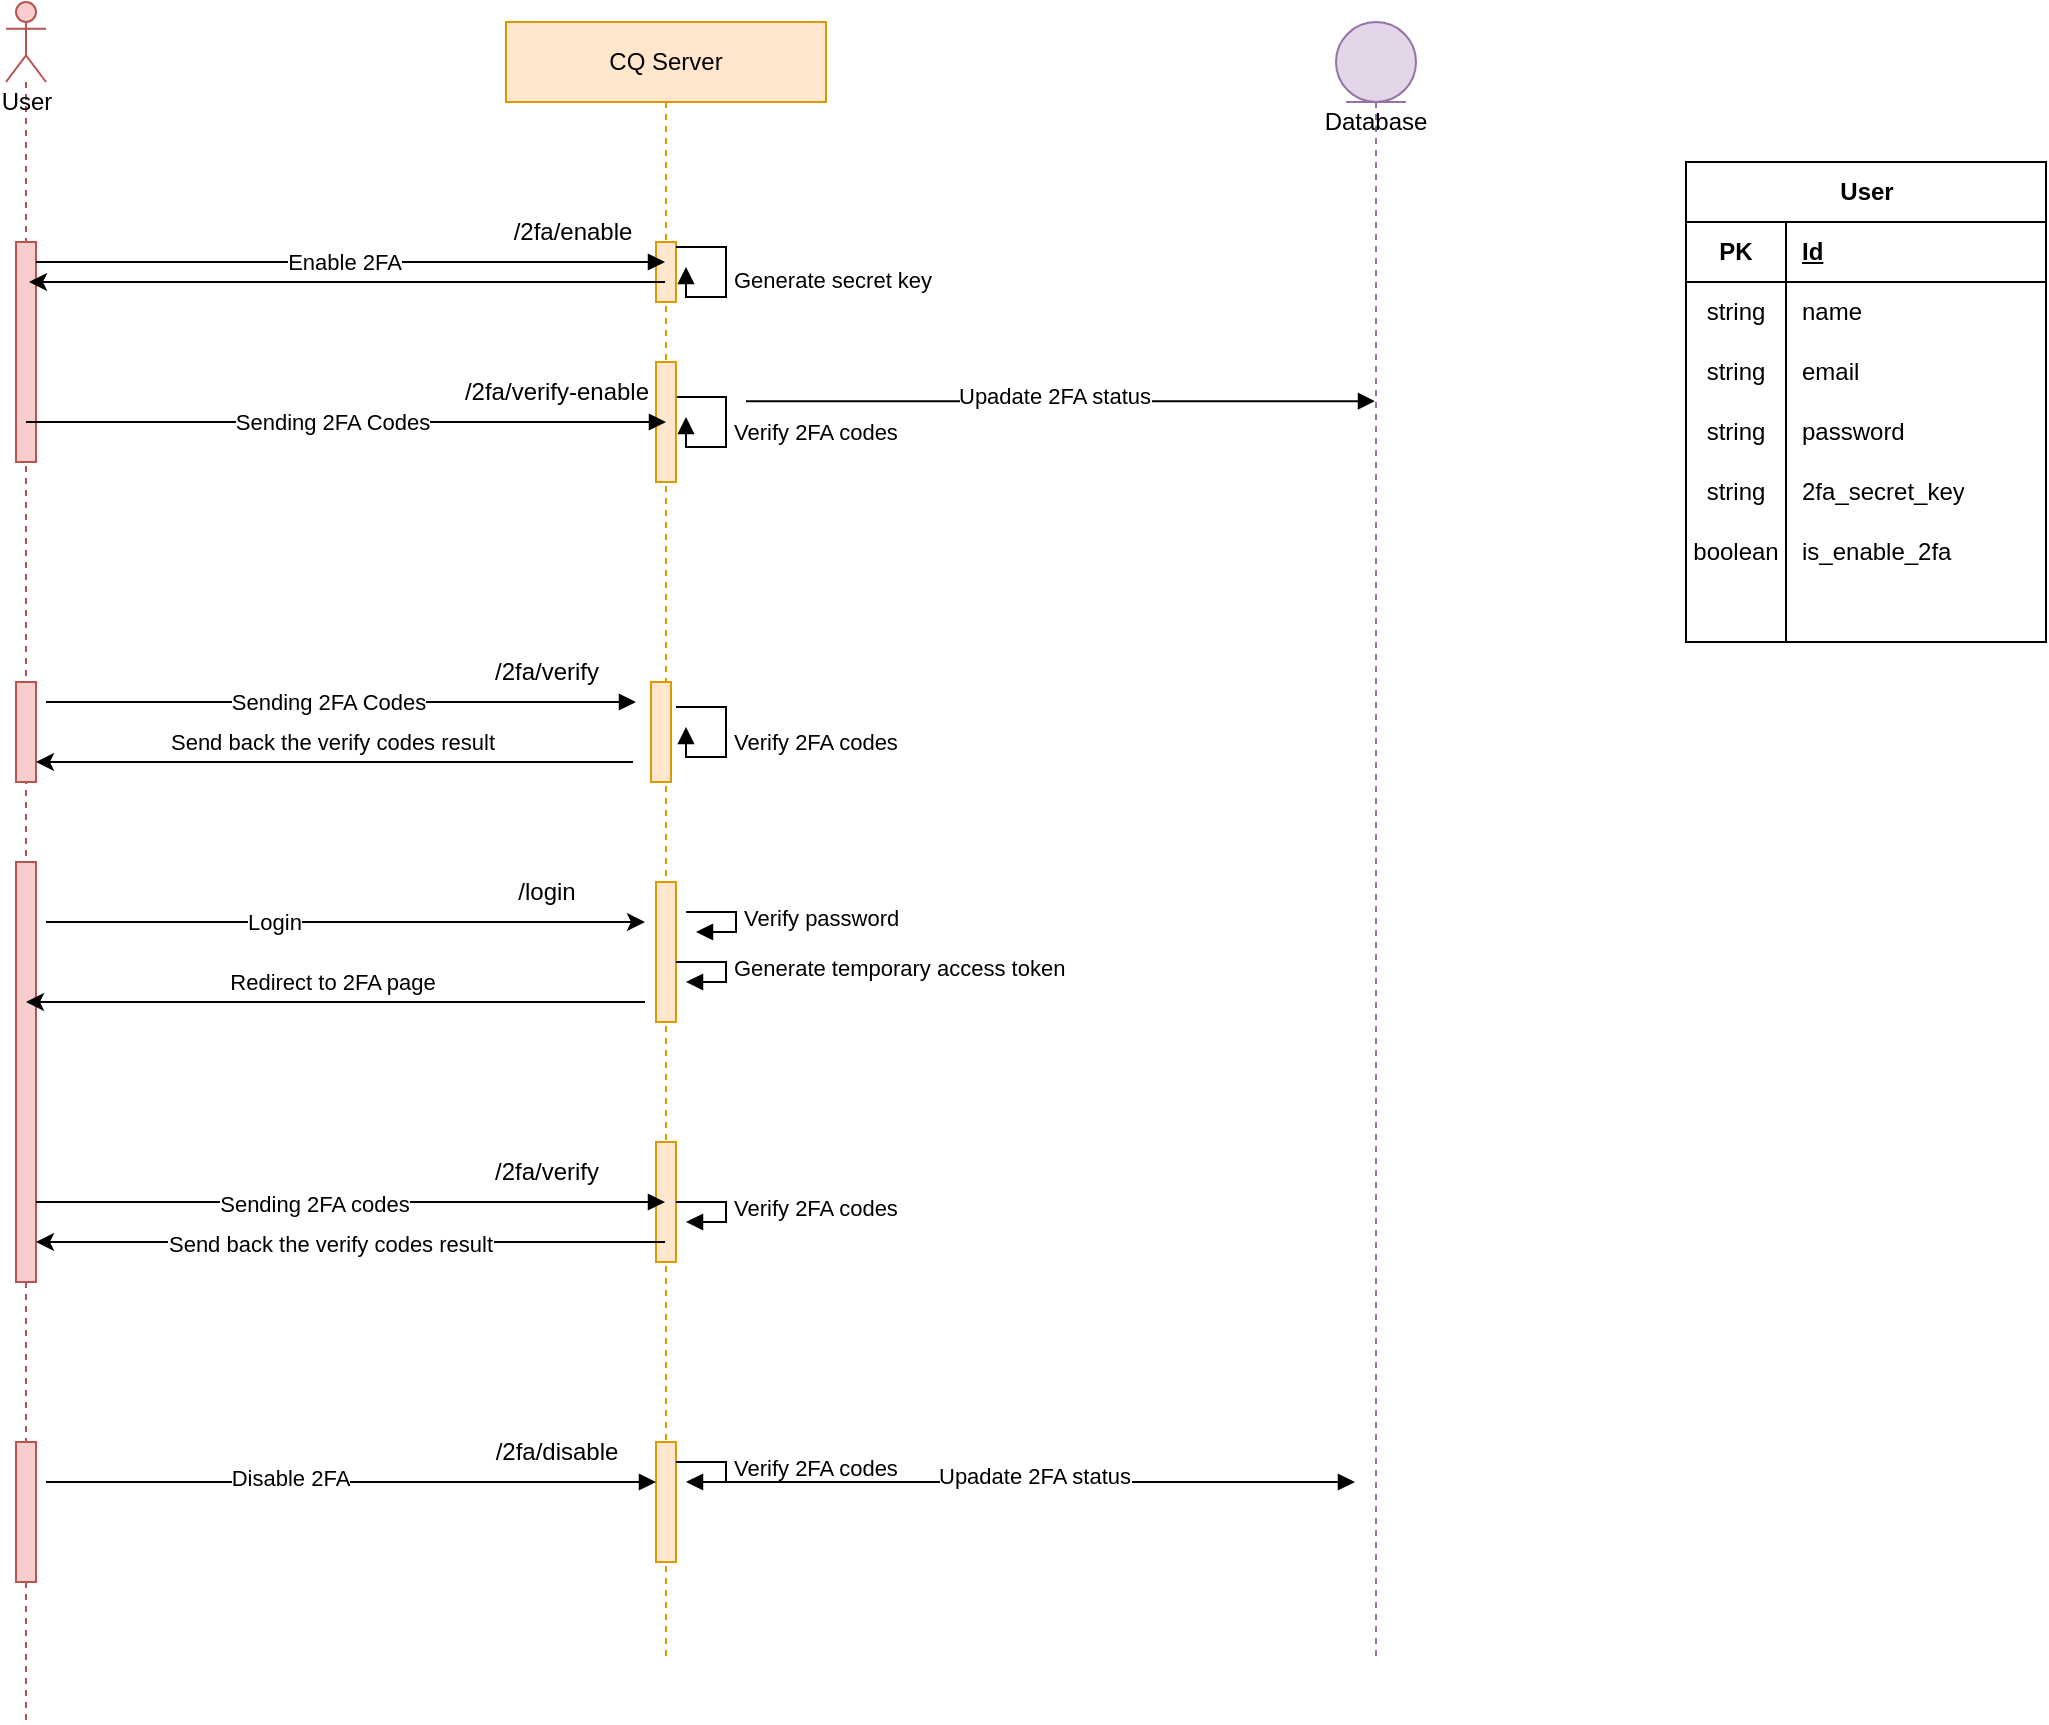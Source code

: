 <mxfile version="24.7.6">
  <diagram name="Page-1" id="0Bnyg_5KxDAGfdB3GQrT">
    <mxGraphModel dx="2093" dy="636" grid="1" gridSize="10" guides="1" tooltips="1" connect="1" arrows="1" fold="1" page="1" pageScale="1" pageWidth="850" pageHeight="1100" math="0" shadow="0">
      <root>
        <mxCell id="0" />
        <mxCell id="1" parent="0" />
        <mxCell id="78_CdCyPFsRvzOvAjw7i-1" value="User" style="shape=umlLifeline;participant=umlActor;perimeter=lifelinePerimeter;html=1;container=1;collapsible=0;recursiveResize=0;verticalAlign=top;spacingTop=36;outlineConnect=0;size=40;fillColor=#f8cecc;strokeColor=#b85450;" vertex="1" parent="1">
          <mxGeometry x="-120" y="200" width="20" height="860" as="geometry" />
        </mxCell>
        <mxCell id="78_CdCyPFsRvzOvAjw7i-56" value="" style="html=1;points=[];perimeter=orthogonalPerimeter;fillColor=#f8cecc;strokeColor=#b85450;" vertex="1" parent="78_CdCyPFsRvzOvAjw7i-1">
          <mxGeometry x="5" y="120" width="10" height="110" as="geometry" />
        </mxCell>
        <mxCell id="78_CdCyPFsRvzOvAjw7i-80" value="" style="html=1;points=[];perimeter=orthogonalPerimeter;fillColor=#f8cecc;strokeColor=#b85450;" vertex="1" parent="78_CdCyPFsRvzOvAjw7i-1">
          <mxGeometry x="5" y="430" width="10" height="210" as="geometry" />
        </mxCell>
        <mxCell id="78_CdCyPFsRvzOvAjw7i-134" value="" style="html=1;points=[];perimeter=orthogonalPerimeter;fillColor=#f8cecc;strokeColor=#b85450;" vertex="1" parent="78_CdCyPFsRvzOvAjw7i-1">
          <mxGeometry x="5" y="340" width="10" height="50" as="geometry" />
        </mxCell>
        <mxCell id="78_CdCyPFsRvzOvAjw7i-158" value="" style="html=1;points=[];perimeter=orthogonalPerimeter;fillColor=#f8cecc;strokeColor=#b85450;" vertex="1" parent="78_CdCyPFsRvzOvAjw7i-1">
          <mxGeometry x="5" y="720" width="10" height="70" as="geometry" />
        </mxCell>
        <mxCell id="78_CdCyPFsRvzOvAjw7i-3" value="CQ Server" style="shape=umlLifeline;perimeter=lifelinePerimeter;whiteSpace=wrap;html=1;container=1;collapsible=0;recursiveResize=0;outlineConnect=0;fillColor=#ffe6cc;strokeColor=#d79b00;" vertex="1" parent="1">
          <mxGeometry x="130" y="210" width="160" height="820" as="geometry" />
        </mxCell>
        <mxCell id="78_CdCyPFsRvzOvAjw7i-61" value="" style="html=1;points=[];perimeter=orthogonalPerimeter;fillColor=#ffe6cc;strokeColor=#d79b00;" vertex="1" parent="78_CdCyPFsRvzOvAjw7i-3">
          <mxGeometry x="75" y="110" width="10" height="30" as="geometry" />
        </mxCell>
        <mxCell id="78_CdCyPFsRvzOvAjw7i-84" value="" style="html=1;points=[];perimeter=orthogonalPerimeter;fillColor=#ffe6cc;strokeColor=#d79b00;" vertex="1" parent="78_CdCyPFsRvzOvAjw7i-3">
          <mxGeometry x="75" y="430" width="10" height="70" as="geometry" />
        </mxCell>
        <mxCell id="78_CdCyPFsRvzOvAjw7i-92" value="Verify 2FA codes" style="edgeStyle=orthogonalEdgeStyle;html=1;align=left;spacingLeft=2;endArrow=block;rounded=0;entryX=1;entryY=0;" edge="1" parent="78_CdCyPFsRvzOvAjw7i-3">
          <mxGeometry x="-0.012" relative="1" as="geometry">
            <mxPoint x="85" y="187.5" as="sourcePoint" />
            <Array as="points">
              <mxPoint x="110" y="187.5" />
              <mxPoint x="110" y="212.5" />
              <mxPoint x="90" y="212.5" />
            </Array>
            <mxPoint x="90" y="197.5" as="targetPoint" />
            <mxPoint as="offset" />
          </mxGeometry>
        </mxCell>
        <mxCell id="78_CdCyPFsRvzOvAjw7i-100" value="" style="html=1;points=[];perimeter=orthogonalPerimeter;fillColor=#ffe6cc;strokeColor=#d79b00;" vertex="1" parent="78_CdCyPFsRvzOvAjw7i-3">
          <mxGeometry x="75" y="560" width="10" height="60" as="geometry" />
        </mxCell>
        <mxCell id="78_CdCyPFsRvzOvAjw7i-135" value="" style="html=1;points=[];perimeter=orthogonalPerimeter;fillColor=#ffe6cc;strokeColor=#d79b00;" vertex="1" parent="78_CdCyPFsRvzOvAjw7i-3">
          <mxGeometry x="72.5" y="330" width="10" height="50" as="geometry" />
        </mxCell>
        <mxCell id="78_CdCyPFsRvzOvAjw7i-136" value="Verify 2FA codes" style="edgeStyle=orthogonalEdgeStyle;html=1;align=left;spacingLeft=2;endArrow=block;rounded=0;entryX=1;entryY=0;" edge="1" parent="78_CdCyPFsRvzOvAjw7i-3">
          <mxGeometry x="-0.012" relative="1" as="geometry">
            <mxPoint x="85" y="342.5" as="sourcePoint" />
            <Array as="points">
              <mxPoint x="110" y="342.5" />
              <mxPoint x="110" y="367.5" />
              <mxPoint x="90" y="367.5" />
            </Array>
            <mxPoint x="90" y="352.5" as="targetPoint" />
            <mxPoint as="offset" />
          </mxGeometry>
        </mxCell>
        <mxCell id="78_CdCyPFsRvzOvAjw7i-149" value="/2fa/enable" style="text;html=1;align=center;verticalAlign=middle;resizable=0;points=[];autosize=1;strokeColor=none;fillColor=none;" vertex="1" parent="78_CdCyPFsRvzOvAjw7i-3">
          <mxGeometry x="-7.5" y="90" width="80" height="30" as="geometry" />
        </mxCell>
        <mxCell id="78_CdCyPFsRvzOvAjw7i-150" value="Generate secret key" style="edgeStyle=orthogonalEdgeStyle;html=1;align=left;spacingLeft=2;endArrow=block;rounded=0;entryX=1;entryY=0;" edge="1" parent="78_CdCyPFsRvzOvAjw7i-3">
          <mxGeometry x="-0.012" relative="1" as="geometry">
            <mxPoint x="85" y="112.48" as="sourcePoint" />
            <Array as="points">
              <mxPoint x="110" y="112.48" />
              <mxPoint x="110" y="137.48" />
              <mxPoint x="90" y="137.48" />
            </Array>
            <mxPoint x="90" y="122.48" as="targetPoint" />
            <mxPoint as="offset" />
          </mxGeometry>
        </mxCell>
        <mxCell id="78_CdCyPFsRvzOvAjw7i-151" value="" style="html=1;points=[];perimeter=orthogonalPerimeter;fillColor=#ffe6cc;strokeColor=#d79b00;" vertex="1" parent="78_CdCyPFsRvzOvAjw7i-3">
          <mxGeometry x="75" y="170" width="10" height="60" as="geometry" />
        </mxCell>
        <mxCell id="78_CdCyPFsRvzOvAjw7i-152" value="/2fa/verify-enable" style="text;html=1;align=center;verticalAlign=middle;resizable=0;points=[];autosize=1;strokeColor=none;fillColor=none;" vertex="1" parent="78_CdCyPFsRvzOvAjw7i-3">
          <mxGeometry x="-35" y="170" width="120" height="30" as="geometry" />
        </mxCell>
        <mxCell id="78_CdCyPFsRvzOvAjw7i-89" value="Verify password" style="edgeStyle=orthogonalEdgeStyle;html=1;align=left;spacingLeft=2;endArrow=block;rounded=0;entryX=1;entryY=0;" edge="1" parent="78_CdCyPFsRvzOvAjw7i-3">
          <mxGeometry relative="1" as="geometry">
            <mxPoint x="90" y="445" as="sourcePoint" />
            <Array as="points">
              <mxPoint x="115" y="445" />
              <mxPoint x="115" y="455" />
            </Array>
            <mxPoint x="95" y="455" as="targetPoint" />
          </mxGeometry>
        </mxCell>
        <mxCell id="78_CdCyPFsRvzOvAjw7i-99" value="Verify 2FA codes" style="edgeStyle=orthogonalEdgeStyle;html=1;align=left;spacingLeft=2;endArrow=block;rounded=0;entryX=1;entryY=0;" edge="1" parent="78_CdCyPFsRvzOvAjw7i-3">
          <mxGeometry relative="1" as="geometry">
            <mxPoint x="85" y="590" as="sourcePoint" />
            <Array as="points">
              <mxPoint x="110" y="590" />
              <mxPoint x="110" y="600" />
            </Array>
            <mxPoint x="90" y="600" as="targetPoint" />
          </mxGeometry>
        </mxCell>
        <mxCell id="78_CdCyPFsRvzOvAjw7i-154" value="/2fa/verify" style="text;html=1;align=center;verticalAlign=middle;resizable=0;points=[];autosize=1;strokeColor=none;fillColor=none;" vertex="1" parent="78_CdCyPFsRvzOvAjw7i-3">
          <mxGeometry x="-20" y="310" width="80" height="30" as="geometry" />
        </mxCell>
        <mxCell id="78_CdCyPFsRvzOvAjw7i-155" value="Generate temporary access token" style="edgeStyle=orthogonalEdgeStyle;html=1;align=left;spacingLeft=2;endArrow=block;rounded=0;entryX=1;entryY=0;" edge="1" parent="78_CdCyPFsRvzOvAjw7i-3">
          <mxGeometry relative="1" as="geometry">
            <mxPoint x="85" y="470" as="sourcePoint" />
            <Array as="points">
              <mxPoint x="110" y="470" />
              <mxPoint x="110" y="480" />
            </Array>
            <mxPoint x="90" y="480" as="targetPoint" />
          </mxGeometry>
        </mxCell>
        <mxCell id="78_CdCyPFsRvzOvAjw7i-156" value="/login" style="text;html=1;align=center;verticalAlign=middle;resizable=0;points=[];autosize=1;strokeColor=none;fillColor=none;" vertex="1" parent="78_CdCyPFsRvzOvAjw7i-3">
          <mxGeometry x="-5" y="420" width="50" height="30" as="geometry" />
        </mxCell>
        <mxCell id="78_CdCyPFsRvzOvAjw7i-157" value="/2fa/verify" style="text;html=1;align=center;verticalAlign=middle;resizable=0;points=[];autosize=1;strokeColor=none;fillColor=none;" vertex="1" parent="78_CdCyPFsRvzOvAjw7i-3">
          <mxGeometry x="-20" y="560" width="80" height="30" as="geometry" />
        </mxCell>
        <mxCell id="78_CdCyPFsRvzOvAjw7i-160" value="" style="html=1;points=[];perimeter=orthogonalPerimeter;fillColor=#ffe6cc;strokeColor=#d79b00;" vertex="1" parent="78_CdCyPFsRvzOvAjw7i-3">
          <mxGeometry x="75" y="710" width="10" height="60" as="geometry" />
        </mxCell>
        <mxCell id="78_CdCyPFsRvzOvAjw7i-162" value="/2fa/disable" style="text;html=1;align=center;verticalAlign=middle;resizable=0;points=[];autosize=1;strokeColor=none;fillColor=none;" vertex="1" parent="78_CdCyPFsRvzOvAjw7i-3">
          <mxGeometry x="-15" y="700" width="80" height="30" as="geometry" />
        </mxCell>
        <mxCell id="78_CdCyPFsRvzOvAjw7i-168" value="Verify 2FA codes" style="edgeStyle=orthogonalEdgeStyle;html=1;align=left;spacingLeft=2;endArrow=block;rounded=0;entryX=1;entryY=0;" edge="1" parent="78_CdCyPFsRvzOvAjw7i-3">
          <mxGeometry relative="1" as="geometry">
            <mxPoint x="85" y="720" as="sourcePoint" />
            <Array as="points">
              <mxPoint x="110" y="720" />
              <mxPoint x="110" y="730" />
            </Array>
            <mxPoint x="90" y="730" as="targetPoint" />
          </mxGeometry>
        </mxCell>
        <mxCell id="78_CdCyPFsRvzOvAjw7i-22" value="Database" style="shape=umlLifeline;participant=umlEntity;perimeter=lifelinePerimeter;whiteSpace=wrap;html=1;container=1;collapsible=0;recursiveResize=0;verticalAlign=top;spacingTop=36;outlineConnect=0;fillColor=#e1d5e7;strokeColor=#9673a6;" vertex="1" parent="1">
          <mxGeometry x="545" y="210" width="40" height="820" as="geometry" />
        </mxCell>
        <mxCell id="78_CdCyPFsRvzOvAjw7i-73" value="" style="html=1;verticalAlign=bottom;endArrow=block;rounded=0;" edge="1" parent="1" target="78_CdCyPFsRvzOvAjw7i-3">
          <mxGeometry relative="1" as="geometry">
            <mxPoint x="-105" y="330" as="sourcePoint" />
            <mxPoint x="190" y="330" as="targetPoint" />
          </mxGeometry>
        </mxCell>
        <mxCell id="78_CdCyPFsRvzOvAjw7i-74" value="" style="endArrow=classic;html=1;rounded=0;entryX=1.1;entryY=0.117;entryDx=0;entryDy=0;entryPerimeter=0;" edge="1" parent="1" source="78_CdCyPFsRvzOvAjw7i-3">
          <mxGeometry relative="1" as="geometry">
            <mxPoint x="190" y="340" as="sourcePoint" />
            <mxPoint x="-108.5" y="340.0" as="targetPoint" />
          </mxGeometry>
        </mxCell>
        <mxCell id="78_CdCyPFsRvzOvAjw7i-75" value="Enable 2FA" style="edgeLabel;html=1;align=center;verticalAlign=middle;resizable=0;points=[];" vertex="1" connectable="0" parent="78_CdCyPFsRvzOvAjw7i-74">
          <mxGeometry x="0.019" y="1" relative="1" as="geometry">
            <mxPoint x="1" y="-11" as="offset" />
          </mxGeometry>
        </mxCell>
        <mxCell id="78_CdCyPFsRvzOvAjw7i-78" value="" style="html=1;verticalAlign=bottom;endArrow=block;rounded=0;" edge="1" parent="1">
          <mxGeometry relative="1" as="geometry">
            <mxPoint x="250" y="399.6" as="sourcePoint" />
            <mxPoint x="564.5" y="399.6" as="targetPoint" />
          </mxGeometry>
        </mxCell>
        <mxCell id="78_CdCyPFsRvzOvAjw7i-79" value="Upadate 2FA status" style="edgeLabel;html=1;align=center;verticalAlign=middle;resizable=0;points=[];" vertex="1" connectable="0" parent="78_CdCyPFsRvzOvAjw7i-78">
          <mxGeometry x="-0.025" y="3" relative="1" as="geometry">
            <mxPoint as="offset" />
          </mxGeometry>
        </mxCell>
        <mxCell id="78_CdCyPFsRvzOvAjw7i-82" value="" style="endArrow=classic;html=1;rounded=0;" edge="1" parent="1">
          <mxGeometry width="50" height="50" relative="1" as="geometry">
            <mxPoint x="-100" y="660" as="sourcePoint" />
            <mxPoint x="199.5" y="660" as="targetPoint" />
          </mxGeometry>
        </mxCell>
        <mxCell id="78_CdCyPFsRvzOvAjw7i-83" value="Login" style="edgeLabel;html=1;align=center;verticalAlign=middle;resizable=0;points=[];" vertex="1" connectable="0" parent="78_CdCyPFsRvzOvAjw7i-82">
          <mxGeometry x="-0.239" relative="1" as="geometry">
            <mxPoint as="offset" />
          </mxGeometry>
        </mxCell>
        <mxCell id="78_CdCyPFsRvzOvAjw7i-90" value="" style="endArrow=classic;html=1;rounded=0;" edge="1" parent="1">
          <mxGeometry relative="1" as="geometry">
            <mxPoint x="199.5" y="700" as="sourcePoint" />
            <mxPoint x="-110" y="700" as="targetPoint" />
          </mxGeometry>
        </mxCell>
        <mxCell id="78_CdCyPFsRvzOvAjw7i-91" value="Redirect to 2FA page" style="edgeLabel;html=1;align=center;verticalAlign=middle;resizable=0;points=[];" vertex="1" connectable="0" parent="78_CdCyPFsRvzOvAjw7i-90">
          <mxGeometry x="0.019" y="1" relative="1" as="geometry">
            <mxPoint x="1" y="-11" as="offset" />
          </mxGeometry>
        </mxCell>
        <mxCell id="78_CdCyPFsRvzOvAjw7i-97" value="" style="html=1;verticalAlign=bottom;endArrow=block;rounded=0;" edge="1" parent="1" target="78_CdCyPFsRvzOvAjw7i-3">
          <mxGeometry relative="1" as="geometry">
            <mxPoint x="-105" y="800" as="sourcePoint" />
            <mxPoint x="190" y="800" as="targetPoint" />
          </mxGeometry>
        </mxCell>
        <mxCell id="78_CdCyPFsRvzOvAjw7i-98" value="Sending 2FA codes" style="edgeLabel;html=1;align=center;verticalAlign=middle;resizable=0;points=[];" vertex="1" connectable="0" parent="78_CdCyPFsRvzOvAjw7i-97">
          <mxGeometry x="-0.117" y="-1" relative="1" as="geometry">
            <mxPoint as="offset" />
          </mxGeometry>
        </mxCell>
        <mxCell id="78_CdCyPFsRvzOvAjw7i-104" value="User" style="shape=table;startSize=30;container=1;collapsible=1;childLayout=tableLayout;fixedRows=1;rowLines=0;fontStyle=1;align=center;resizeLast=1;html=1;" vertex="1" parent="1">
          <mxGeometry x="720" y="280" width="180" height="240" as="geometry" />
        </mxCell>
        <mxCell id="78_CdCyPFsRvzOvAjw7i-105" value="" style="shape=tableRow;horizontal=0;startSize=0;swimlaneHead=0;swimlaneBody=0;fillColor=none;collapsible=0;dropTarget=0;points=[[0,0.5],[1,0.5]];portConstraint=eastwest;top=0;left=0;right=0;bottom=1;" vertex="1" parent="78_CdCyPFsRvzOvAjw7i-104">
          <mxGeometry y="30" width="180" height="30" as="geometry" />
        </mxCell>
        <mxCell id="78_CdCyPFsRvzOvAjw7i-106" value="PK" style="shape=partialRectangle;connectable=0;fillColor=none;top=0;left=0;bottom=0;right=0;fontStyle=1;overflow=hidden;whiteSpace=wrap;html=1;" vertex="1" parent="78_CdCyPFsRvzOvAjw7i-105">
          <mxGeometry width="50" height="30" as="geometry">
            <mxRectangle width="50" height="30" as="alternateBounds" />
          </mxGeometry>
        </mxCell>
        <mxCell id="78_CdCyPFsRvzOvAjw7i-107" value="Id" style="shape=partialRectangle;connectable=0;fillColor=none;top=0;left=0;bottom=0;right=0;align=left;spacingLeft=6;fontStyle=5;overflow=hidden;whiteSpace=wrap;html=1;" vertex="1" parent="78_CdCyPFsRvzOvAjw7i-105">
          <mxGeometry x="50" width="130" height="30" as="geometry">
            <mxRectangle width="130" height="30" as="alternateBounds" />
          </mxGeometry>
        </mxCell>
        <mxCell id="78_CdCyPFsRvzOvAjw7i-108" value="" style="shape=tableRow;horizontal=0;startSize=0;swimlaneHead=0;swimlaneBody=0;fillColor=none;collapsible=0;dropTarget=0;points=[[0,0.5],[1,0.5]];portConstraint=eastwest;top=0;left=0;right=0;bottom=0;" vertex="1" parent="78_CdCyPFsRvzOvAjw7i-104">
          <mxGeometry y="60" width="180" height="30" as="geometry" />
        </mxCell>
        <mxCell id="78_CdCyPFsRvzOvAjw7i-109" value="string" style="shape=partialRectangle;connectable=0;fillColor=none;top=0;left=0;bottom=0;right=0;editable=1;overflow=hidden;whiteSpace=wrap;html=1;" vertex="1" parent="78_CdCyPFsRvzOvAjw7i-108">
          <mxGeometry width="50" height="30" as="geometry">
            <mxRectangle width="50" height="30" as="alternateBounds" />
          </mxGeometry>
        </mxCell>
        <mxCell id="78_CdCyPFsRvzOvAjw7i-110" value="name" style="shape=partialRectangle;connectable=0;fillColor=none;top=0;left=0;bottom=0;right=0;align=left;spacingLeft=6;overflow=hidden;whiteSpace=wrap;html=1;" vertex="1" parent="78_CdCyPFsRvzOvAjw7i-108">
          <mxGeometry x="50" width="130" height="30" as="geometry">
            <mxRectangle width="130" height="30" as="alternateBounds" />
          </mxGeometry>
        </mxCell>
        <mxCell id="78_CdCyPFsRvzOvAjw7i-111" value="" style="shape=tableRow;horizontal=0;startSize=0;swimlaneHead=0;swimlaneBody=0;fillColor=none;collapsible=0;dropTarget=0;points=[[0,0.5],[1,0.5]];portConstraint=eastwest;top=0;left=0;right=0;bottom=0;" vertex="1" parent="78_CdCyPFsRvzOvAjw7i-104">
          <mxGeometry y="90" width="180" height="30" as="geometry" />
        </mxCell>
        <mxCell id="78_CdCyPFsRvzOvAjw7i-112" value="string" style="shape=partialRectangle;connectable=0;fillColor=none;top=0;left=0;bottom=0;right=0;editable=1;overflow=hidden;whiteSpace=wrap;html=1;" vertex="1" parent="78_CdCyPFsRvzOvAjw7i-111">
          <mxGeometry width="50" height="30" as="geometry">
            <mxRectangle width="50" height="30" as="alternateBounds" />
          </mxGeometry>
        </mxCell>
        <mxCell id="78_CdCyPFsRvzOvAjw7i-113" value="email" style="shape=partialRectangle;connectable=0;fillColor=none;top=0;left=0;bottom=0;right=0;align=left;spacingLeft=6;overflow=hidden;whiteSpace=wrap;html=1;" vertex="1" parent="78_CdCyPFsRvzOvAjw7i-111">
          <mxGeometry x="50" width="130" height="30" as="geometry">
            <mxRectangle width="130" height="30" as="alternateBounds" />
          </mxGeometry>
        </mxCell>
        <mxCell id="78_CdCyPFsRvzOvAjw7i-114" value="" style="shape=tableRow;horizontal=0;startSize=0;swimlaneHead=0;swimlaneBody=0;fillColor=none;collapsible=0;dropTarget=0;points=[[0,0.5],[1,0.5]];portConstraint=eastwest;top=0;left=0;right=0;bottom=0;" vertex="1" parent="78_CdCyPFsRvzOvAjw7i-104">
          <mxGeometry y="120" width="180" height="30" as="geometry" />
        </mxCell>
        <mxCell id="78_CdCyPFsRvzOvAjw7i-115" value="string" style="shape=partialRectangle;connectable=0;fillColor=none;top=0;left=0;bottom=0;right=0;editable=1;overflow=hidden;whiteSpace=wrap;html=1;" vertex="1" parent="78_CdCyPFsRvzOvAjw7i-114">
          <mxGeometry width="50" height="30" as="geometry">
            <mxRectangle width="50" height="30" as="alternateBounds" />
          </mxGeometry>
        </mxCell>
        <mxCell id="78_CdCyPFsRvzOvAjw7i-116" value="password" style="shape=partialRectangle;connectable=0;fillColor=none;top=0;left=0;bottom=0;right=0;align=left;spacingLeft=6;overflow=hidden;whiteSpace=wrap;html=1;" vertex="1" parent="78_CdCyPFsRvzOvAjw7i-114">
          <mxGeometry x="50" width="130" height="30" as="geometry">
            <mxRectangle width="130" height="30" as="alternateBounds" />
          </mxGeometry>
        </mxCell>
        <mxCell id="78_CdCyPFsRvzOvAjw7i-117" value="" style="shape=tableRow;horizontal=0;startSize=0;swimlaneHead=0;swimlaneBody=0;fillColor=none;collapsible=0;dropTarget=0;points=[[0,0.5],[1,0.5]];portConstraint=eastwest;top=0;left=0;right=0;bottom=0;" vertex="1" parent="78_CdCyPFsRvzOvAjw7i-104">
          <mxGeometry y="150" width="180" height="30" as="geometry" />
        </mxCell>
        <mxCell id="78_CdCyPFsRvzOvAjw7i-118" value="string" style="shape=partialRectangle;connectable=0;fillColor=none;top=0;left=0;bottom=0;right=0;editable=1;overflow=hidden;whiteSpace=wrap;html=1;" vertex="1" parent="78_CdCyPFsRvzOvAjw7i-117">
          <mxGeometry width="50" height="30" as="geometry">
            <mxRectangle width="50" height="30" as="alternateBounds" />
          </mxGeometry>
        </mxCell>
        <mxCell id="78_CdCyPFsRvzOvAjw7i-119" value="2fa_secret_key" style="shape=partialRectangle;connectable=0;fillColor=none;top=0;left=0;bottom=0;right=0;align=left;spacingLeft=6;overflow=hidden;whiteSpace=wrap;html=1;" vertex="1" parent="78_CdCyPFsRvzOvAjw7i-117">
          <mxGeometry x="50" width="130" height="30" as="geometry">
            <mxRectangle width="130" height="30" as="alternateBounds" />
          </mxGeometry>
        </mxCell>
        <mxCell id="78_CdCyPFsRvzOvAjw7i-120" value="" style="shape=tableRow;horizontal=0;startSize=0;swimlaneHead=0;swimlaneBody=0;fillColor=none;collapsible=0;dropTarget=0;points=[[0,0.5],[1,0.5]];portConstraint=eastwest;top=0;left=0;right=0;bottom=0;" vertex="1" parent="78_CdCyPFsRvzOvAjw7i-104">
          <mxGeometry y="180" width="180" height="30" as="geometry" />
        </mxCell>
        <mxCell id="78_CdCyPFsRvzOvAjw7i-121" value="" style="shape=partialRectangle;connectable=0;fillColor=none;top=0;left=0;bottom=0;right=0;editable=1;overflow=hidden;whiteSpace=wrap;html=1;" vertex="1" parent="78_CdCyPFsRvzOvAjw7i-120">
          <mxGeometry width="50" height="30" as="geometry">
            <mxRectangle width="50" height="30" as="alternateBounds" />
          </mxGeometry>
        </mxCell>
        <mxCell id="78_CdCyPFsRvzOvAjw7i-122" value="" style="shape=partialRectangle;connectable=0;fillColor=none;top=0;left=0;bottom=0;right=0;align=left;spacingLeft=6;overflow=hidden;whiteSpace=wrap;html=1;" vertex="1" parent="78_CdCyPFsRvzOvAjw7i-120">
          <mxGeometry x="50" width="130" height="30" as="geometry">
            <mxRectangle width="130" height="30" as="alternateBounds" />
          </mxGeometry>
        </mxCell>
        <mxCell id="78_CdCyPFsRvzOvAjw7i-126" value="" style="shape=tableRow;horizontal=0;startSize=0;swimlaneHead=0;swimlaneBody=0;fillColor=none;collapsible=0;dropTarget=0;points=[[0,0.5],[1,0.5]];portConstraint=eastwest;top=0;left=0;right=0;bottom=0;" vertex="1" parent="78_CdCyPFsRvzOvAjw7i-104">
          <mxGeometry y="210" width="180" height="30" as="geometry" />
        </mxCell>
        <mxCell id="78_CdCyPFsRvzOvAjw7i-127" value="" style="shape=partialRectangle;connectable=0;fillColor=none;top=0;left=0;bottom=0;right=0;editable=1;overflow=hidden;whiteSpace=wrap;html=1;" vertex="1" parent="78_CdCyPFsRvzOvAjw7i-126">
          <mxGeometry width="50" height="30" as="geometry">
            <mxRectangle width="50" height="30" as="alternateBounds" />
          </mxGeometry>
        </mxCell>
        <mxCell id="78_CdCyPFsRvzOvAjw7i-128" value="" style="shape=partialRectangle;connectable=0;fillColor=none;top=0;left=0;bottom=0;right=0;align=left;spacingLeft=6;overflow=hidden;whiteSpace=wrap;html=1;" vertex="1" parent="78_CdCyPFsRvzOvAjw7i-126">
          <mxGeometry x="50" width="130" height="30" as="geometry">
            <mxRectangle width="130" height="30" as="alternateBounds" />
          </mxGeometry>
        </mxCell>
        <mxCell id="78_CdCyPFsRvzOvAjw7i-130" value="boolean" style="shape=partialRectangle;connectable=0;fillColor=none;top=0;left=0;bottom=0;right=0;editable=1;overflow=hidden;whiteSpace=wrap;html=1;" vertex="1" parent="1">
          <mxGeometry x="720" y="460" width="50" height="30" as="geometry">
            <mxRectangle width="50" height="30" as="alternateBounds" />
          </mxGeometry>
        </mxCell>
        <mxCell id="78_CdCyPFsRvzOvAjw7i-131" value="is_enable_2fa" style="shape=partialRectangle;connectable=0;fillColor=none;top=0;left=0;bottom=0;right=0;align=left;spacingLeft=6;overflow=hidden;whiteSpace=wrap;html=1;" vertex="1" parent="1">
          <mxGeometry x="770" y="460" width="130" height="30" as="geometry">
            <mxRectangle width="130" height="30" as="alternateBounds" />
          </mxGeometry>
        </mxCell>
        <mxCell id="78_CdCyPFsRvzOvAjw7i-132" value="" style="html=1;verticalAlign=bottom;endArrow=block;rounded=0;" edge="1" parent="1">
          <mxGeometry relative="1" as="geometry">
            <mxPoint x="-110" y="410" as="sourcePoint" />
            <mxPoint x="210" y="410" as="targetPoint" />
          </mxGeometry>
        </mxCell>
        <mxCell id="78_CdCyPFsRvzOvAjw7i-133" value="Sending 2FA Codes" style="edgeLabel;html=1;align=center;verticalAlign=middle;resizable=0;points=[];" vertex="1" connectable="0" parent="78_CdCyPFsRvzOvAjw7i-132">
          <mxGeometry x="-0.044" relative="1" as="geometry">
            <mxPoint as="offset" />
          </mxGeometry>
        </mxCell>
        <mxCell id="78_CdCyPFsRvzOvAjw7i-142" value="" style="html=1;verticalAlign=bottom;endArrow=block;rounded=0;" edge="1" parent="1">
          <mxGeometry relative="1" as="geometry">
            <mxPoint x="-100" y="550" as="sourcePoint" />
            <mxPoint x="195" y="550" as="targetPoint" />
          </mxGeometry>
        </mxCell>
        <mxCell id="78_CdCyPFsRvzOvAjw7i-143" value="Sending 2FA Codes" style="edgeLabel;html=1;align=center;verticalAlign=middle;resizable=0;points=[];" vertex="1" connectable="0" parent="78_CdCyPFsRvzOvAjw7i-142">
          <mxGeometry x="-0.044" relative="1" as="geometry">
            <mxPoint as="offset" />
          </mxGeometry>
        </mxCell>
        <mxCell id="78_CdCyPFsRvzOvAjw7i-147" value="" style="endArrow=classic;html=1;rounded=0;entryX=1.1;entryY=0.117;entryDx=0;entryDy=0;entryPerimeter=0;" edge="1" parent="1">
          <mxGeometry relative="1" as="geometry">
            <mxPoint x="193.5" y="580" as="sourcePoint" />
            <mxPoint x="-105" y="580.0" as="targetPoint" />
          </mxGeometry>
        </mxCell>
        <mxCell id="78_CdCyPFsRvzOvAjw7i-148" value="Send back the verify codes result" style="edgeLabel;html=1;align=center;verticalAlign=middle;resizable=0;points=[];" vertex="1" connectable="0" parent="78_CdCyPFsRvzOvAjw7i-147">
          <mxGeometry x="0.019" y="1" relative="1" as="geometry">
            <mxPoint x="1" y="-11" as="offset" />
          </mxGeometry>
        </mxCell>
        <mxCell id="78_CdCyPFsRvzOvAjw7i-101" value="" style="endArrow=classic;html=1;rounded=0;" edge="1" parent="1" source="78_CdCyPFsRvzOvAjw7i-3">
          <mxGeometry width="50" height="50" relative="1" as="geometry">
            <mxPoint x="190" y="820" as="sourcePoint" />
            <mxPoint x="-105" y="820" as="targetPoint" />
          </mxGeometry>
        </mxCell>
        <mxCell id="78_CdCyPFsRvzOvAjw7i-102" value="Send back the verify codes result" style="edgeLabel;html=1;align=center;verticalAlign=middle;resizable=0;points=[];" vertex="1" connectable="0" parent="78_CdCyPFsRvzOvAjw7i-101">
          <mxGeometry x="0.064" y="1" relative="1" as="geometry">
            <mxPoint as="offset" />
          </mxGeometry>
        </mxCell>
        <mxCell id="78_CdCyPFsRvzOvAjw7i-159" value="" style="html=1;verticalAlign=bottom;endArrow=block;rounded=0;" edge="1" parent="1">
          <mxGeometry relative="1" as="geometry">
            <mxPoint x="-100" y="940" as="sourcePoint" />
            <mxPoint x="205" y="940" as="targetPoint" />
          </mxGeometry>
        </mxCell>
        <mxCell id="78_CdCyPFsRvzOvAjw7i-161" value="Disable 2FA" style="edgeLabel;html=1;align=center;verticalAlign=middle;resizable=0;points=[];" vertex="1" connectable="0" parent="78_CdCyPFsRvzOvAjw7i-159">
          <mxGeometry x="-0.201" y="2" relative="1" as="geometry">
            <mxPoint as="offset" />
          </mxGeometry>
        </mxCell>
        <mxCell id="78_CdCyPFsRvzOvAjw7i-169" value="" style="html=1;verticalAlign=bottom;endArrow=block;rounded=0;" edge="1" parent="1">
          <mxGeometry relative="1" as="geometry">
            <mxPoint x="240" y="940" as="sourcePoint" />
            <mxPoint x="554.5" y="940.0" as="targetPoint" />
          </mxGeometry>
        </mxCell>
        <mxCell id="78_CdCyPFsRvzOvAjw7i-170" value="Upadate 2FA status" style="edgeLabel;html=1;align=center;verticalAlign=middle;resizable=0;points=[];" vertex="1" connectable="0" parent="78_CdCyPFsRvzOvAjw7i-169">
          <mxGeometry x="-0.025" y="3" relative="1" as="geometry">
            <mxPoint as="offset" />
          </mxGeometry>
        </mxCell>
      </root>
    </mxGraphModel>
  </diagram>
</mxfile>
